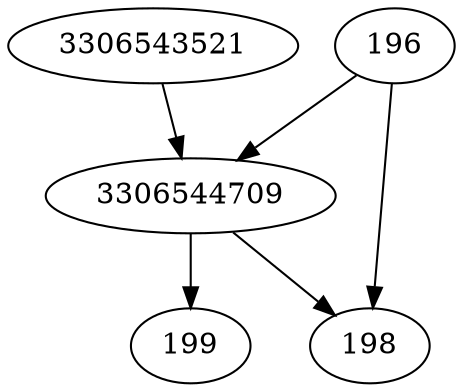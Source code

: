 strict digraph  {
3306543521;
196;
3306544709;
198;
199;
3306543521 -> 3306544709;
196 -> 3306544709;
196 -> 198;
3306544709 -> 198;
3306544709 -> 199;
}

